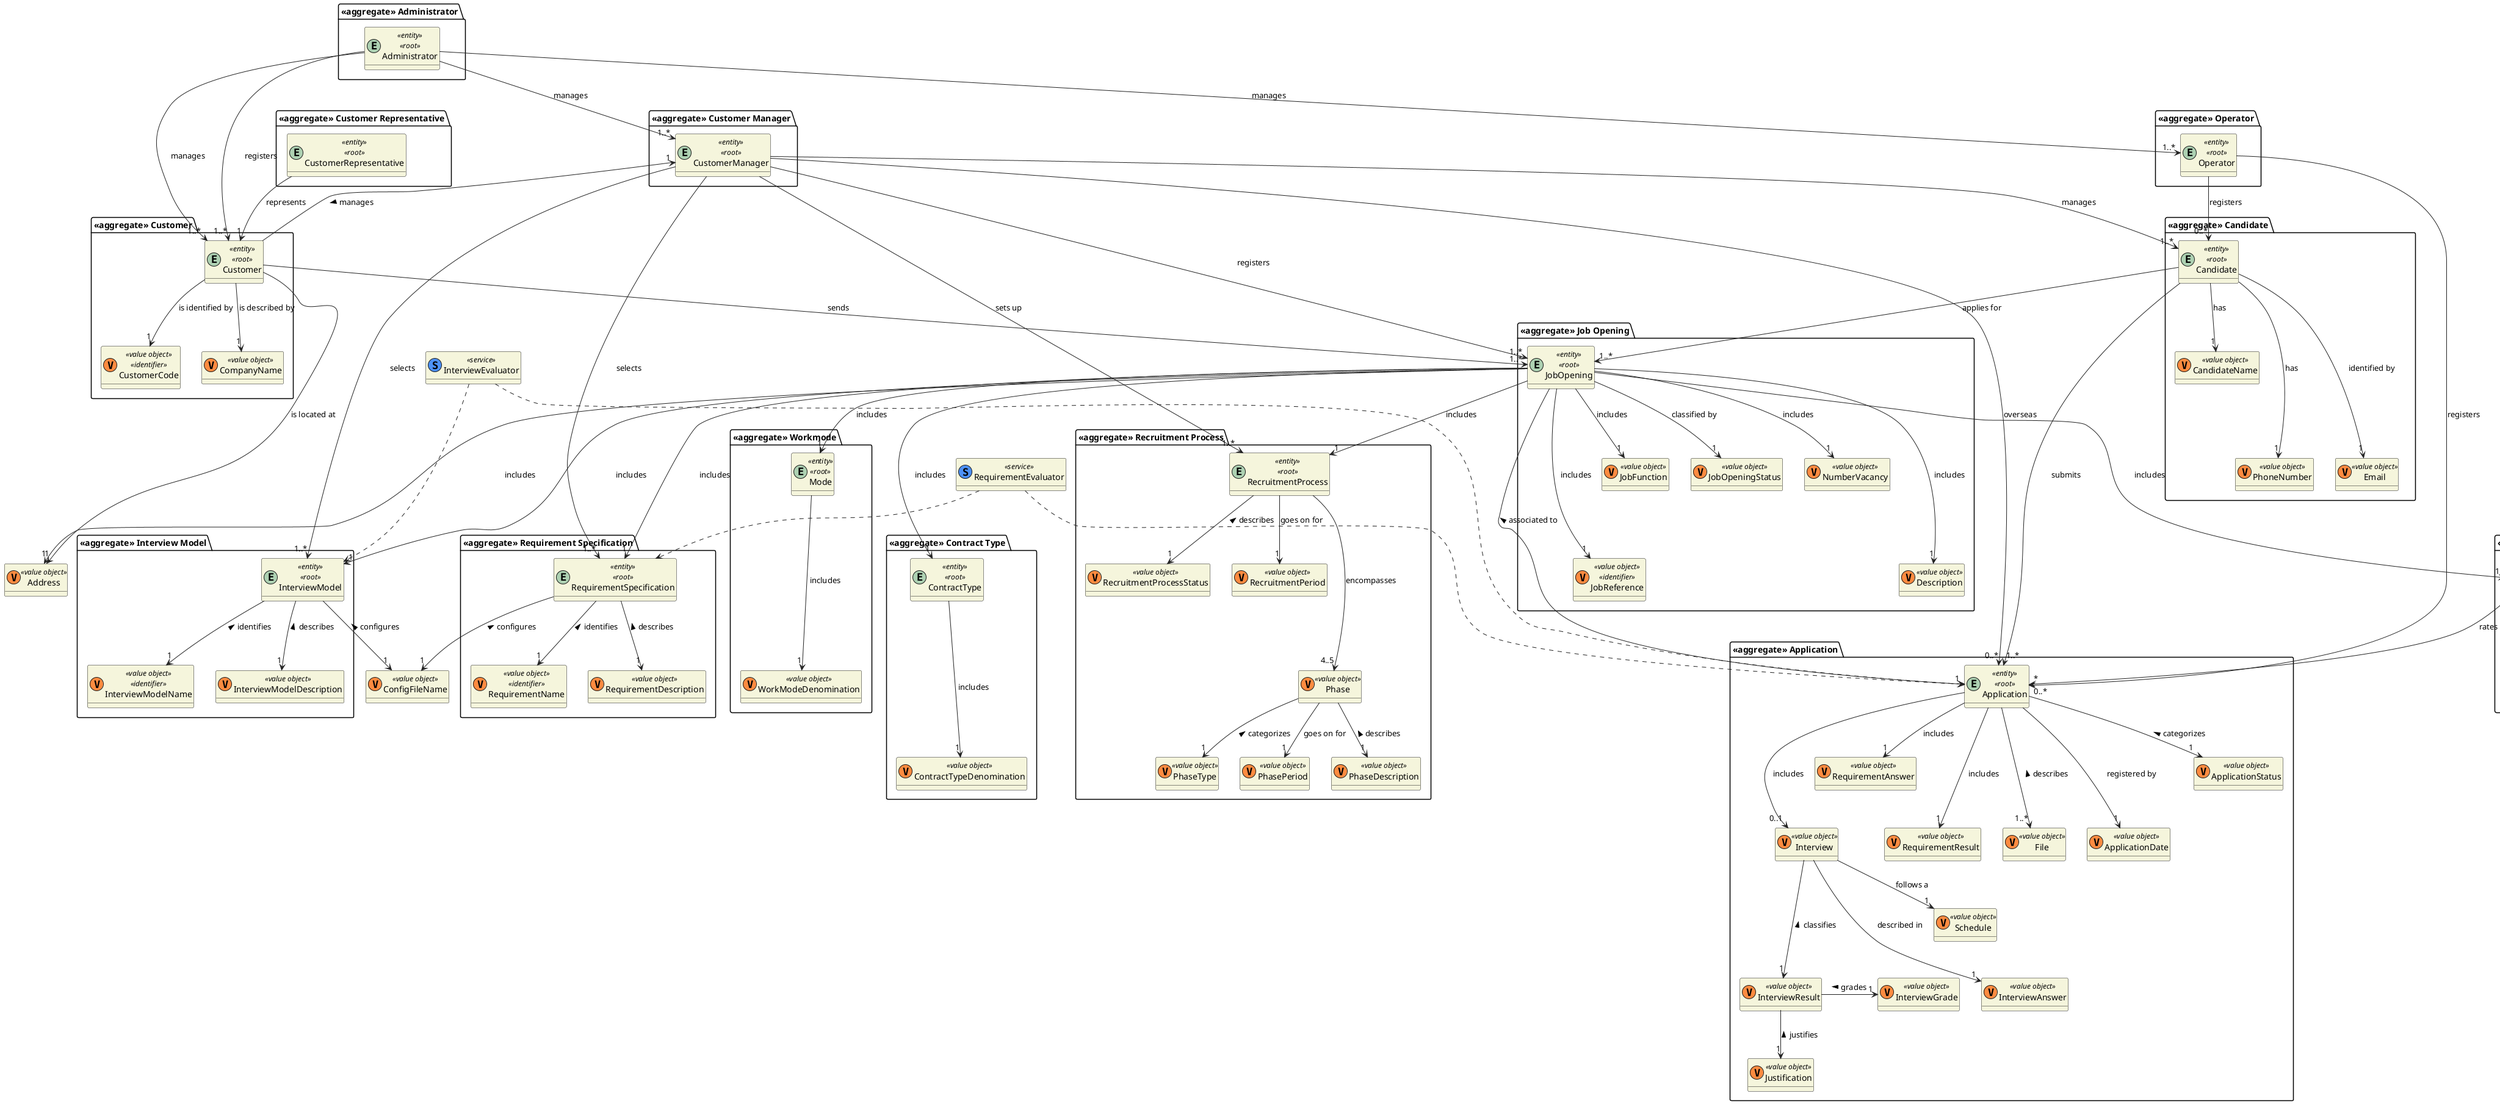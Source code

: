 @startuml
'https://plantuml.com/class-diagram

skinparam classAttributeIconSize 0
hide empty attributes
skinparam classBackgroundColor beige
skinparam ArrowColor #222222



'SHARED VALUE OBJETS

    class Address <<(V,#FF8B40) value object>> {}

 class ConfigFileName <<(V,#FF8B40) value object>> {}
'SERVICES
    class RequirementEvaluator <<(S,#4d91f7) service>> {}
    class InterviewEvaluator <<(S,#4d91f7) service>> {}

package "<<aggregate>> Interview Model" {
    entity InterviewModel <<entity>> <<root>>  {}
    class InterviewModelName <<(V,#FF8B40) value object>> <<identifier>> {}
    class InterviewModelDescription <<(V,#FF8B40) value object>> {}

}
package "<<aggregate>> Requirement Specification" {
    entity RequirementSpecification <<entity>> <<root>>  {}
    class RequirementName <<(V,#FF8B40) value object>> <<identifier>> {}
    class RequirementDescription <<(V,#FF8B40) value object>> {}
}
'AGGREGATES
package "<<aggregate>> Job Opening" {
    entity JobOpening <<entity>> <<root>> {}
    class JobFunction <<(V,#FF8B40) value object>> {}
    class JobOpeningStatus <<(V,#FF8B40) value object>> {}
    class NumberVacancy <<(V,#FF8B40) value object>> {}
       class Description <<(V,#FF8B40) value object>> {}
     class JobReference <<(V,#FF8B40) value object>> <<identifier>> {}

}

package "<<aggregate>> Rank" {
    entity Rank <<entity>> <<root>> {}
    class RankOrder <<(V,#FF8B40) value object>>{}
}

package "<<aggregate>> Administrator" {
    entity Administrator <<entity>> <<root>>  {}
}
package "<<aggregate>> Workmode" {
    entity Mode <<entity>> <<root>> {}
    class WorkModeDenomination <<(V,#FF8B40) value object>> {}
}
package "<<aggregate>> Contract Type" {
    entity ContractType <<entity>> <<root>> {}
    class ContractTypeDenomination <<(V,#FF8B40) value object>> {}
}
package "<<aggregate>> Customer Manager" {
    entity CustomerManager <<entity>> <<root>>  {}
}
package "<<aggregate>> Customer" {
    entity Customer <<entity>> <<root>>  {}
    class CustomerCode <<(V,#FF8B40) value object>> <<identifier>> {}
    class CompanyName <<(V,#FF8B40) value object>> {}
}
package "<<aggregate>> Customer Representative" {
    entity CustomerRepresentative <<entity>> <<root>> {}
    }
package "<<aggregate>> Operator" {
    entity Operator <<entity>> <<root>> {}
}
    package "<<aggregate>> Candidate" {
    entity Candidate <<entity>>  <<root>>{}
    class CandidateName <<(V,#FF8B40) value object>> {}
    class PhoneNumber <<(V,#FF8B40) value object>> {}
    class Email <<(V,#FF8B40) value object>> {}

}

package "<<aggregate>> Application" {
    entity Application <<entity>><<root>>  {}
    class ApplicationDate <<(V,#FF8B40) value object>> {}
    class ApplicationStatus <<(V,#FF8B40) value object>> {}
    class Interview <<(V,#FF8B40) value object>>   {}
    class InterviewAnswer <<(V,#FF8B40) value object>>   {}
    class InterviewResult <<(V,#FF8B40) value object>>   {}
    class Justification <<(V,#FF8B40) value object>>   {}
    class InterviewGrade <<(V,#FF8B40) value object>>   {}
    class RequirementAnswer <<(V,#FF8B40) value object>>   {}
    class RequirementResult <<(V,#FF8B40) value object>>   {}
    class InterviewAnswer <<(V,#FF8B40) value object>>   {}
    class Schedule <<(V,#FF8B40) value object>> {}
     class File <<(V,#FF8B40) value object>> {}
}

package "<<aggregate>> Recruitment Process" {
    entity RecruitmentProcess <<entity>> <<root>> {}
    class RecruitmentPeriod <<(V,#FF8B40) value object>> {}
    class Phase <<(V,#FF8B40) value object>> {}
    class PhasePeriod <<(V,#FF8B40) value object>> {}
    class PhaseDescription <<(V,#FF8B40) value object>> {}
    class PhaseType <<(V,#FF8B40) value object>> {}
    class RecruitmentProcessStatus <<(V,#FF8B40) value object>> {}
}


'ASSOCIATIONS
Administrator -> "1..*" Customer: manages
Administrator --> "1..*" CustomerManager : manages
Administrator -> "1..*" Operator : manages
Administrator -> "1..*" Customer : registers
'--
Customer --> "1..*" JobOpening : sends
Customer --> "1" CompanyName : is described by
Customer --> "1" Address : is located at
Customer --> "1" CustomerCode : is identified by
'--
CustomerManager "1" <--  Customer: manages >
CustomerManager --> "1..*" JobOpening: registers
CustomerManager ---> "0..*" Application : overseas
CustomerManager --> "1..*" RecruitmentProcess : sets up
CustomerManager --> "1..*" Candidate : manages
CustomerManager --> "1..*" InterviewModel : selects
CustomerManager ---> "1..*" RequirementSpecification : selects
'--
Operator --> "0..*" Candidate : registers
Operator --> "0..*" Application : registers
'--
Candidate --> "1..*" Application : submits
Candidate --> "1..*" JobOpening : applies for
Candidate ---> "1" Email: identified by
Candidate --> "1" CandidateName: has
Candidate ---> "1" PhoneNumber: has
'--
CustomerRepresentative --> "1" Customer :  represents
'--
JobOpening ---> "1"  JobReference : includes
JobOpening --> "1"  Mode : includes
JobOpening --> "1"  NumberVacancy : includes
JobOpening ---> "1"  Address : includes
JobOpening --> "1"  JobFunction : includes
JobOpening ---> "1"  Description : includes
JobOpening ---> "1"  ContractType : includes
JobOpening --> "1" JobOpeningStatus : classified by
JobOpening ---> "1"  RequirementSpecification : includes
JobOpening -> "1"  InterviewModel : includes
JobOpening --> "1"  RecruitmentProcess : includes
JobOpening --> "1"  Application : associated to <
'--
ContractType ---> "1"  ContractTypeDenomination : includes
'--
Mode ---> "1"  WorkModeDenomination : includes
'__
JobOpening ---> "1"  Rank : includes
Rank --> "*" RankOrder : encompasses
Rank --> "*" Application : rates
'--
RecruitmentProcess --> "1" RecruitmentPeriod : goes on for
RecruitmentProcess ---> "4..5" Phase : encompasses
RecruitmentProcess --> "1" RecruitmentProcessStatus : describes <
'--
Phase --> "1" PhasePeriod :  goes on for
Phase --> "1" PhaseType : categorizes <
Phase --> "1" PhaseDescription : describes <
'--
Application ---> "0..1" Interview : includes
Application --> "1" RequirementAnswer : includes
Application ---> "1" RequirementResult : includes
Application ---> "1..*" File : describes <
Application ---> "1" ApplicationDate : registered by
Application --> "1" ApplicationStatus : categorizes <
'--
RequirementEvaluator .--> Application
RequirementEvaluator .-> RequirementSpecification
'--
InterviewEvaluator .-> Application
InterviewEvaluator .--> InterviewModel
'--
Interview ---> "1" InterviewAnswer: described in
Interview ---> "1" InterviewResult: classifies <
InterviewResult -> "1" InterviewGrade: grades <
InterviewResult --> "1" Justification: justifies <
Interview --> "1" Schedule : follows a
'--
InterviewModel --> "1" InterviewModelName: identifies <
InterviewModel --> "1" InterviewModelDescription: describes <
InterviewModel --> "1" ConfigFileName: configures <
'--
RequirementSpecification --> "1" RequirementName: identifies <
RequirementSpecification --> "1" RequirementDescription: describes <
RequirementSpecification --> "1" ConfigFileName: configures <

@enduml